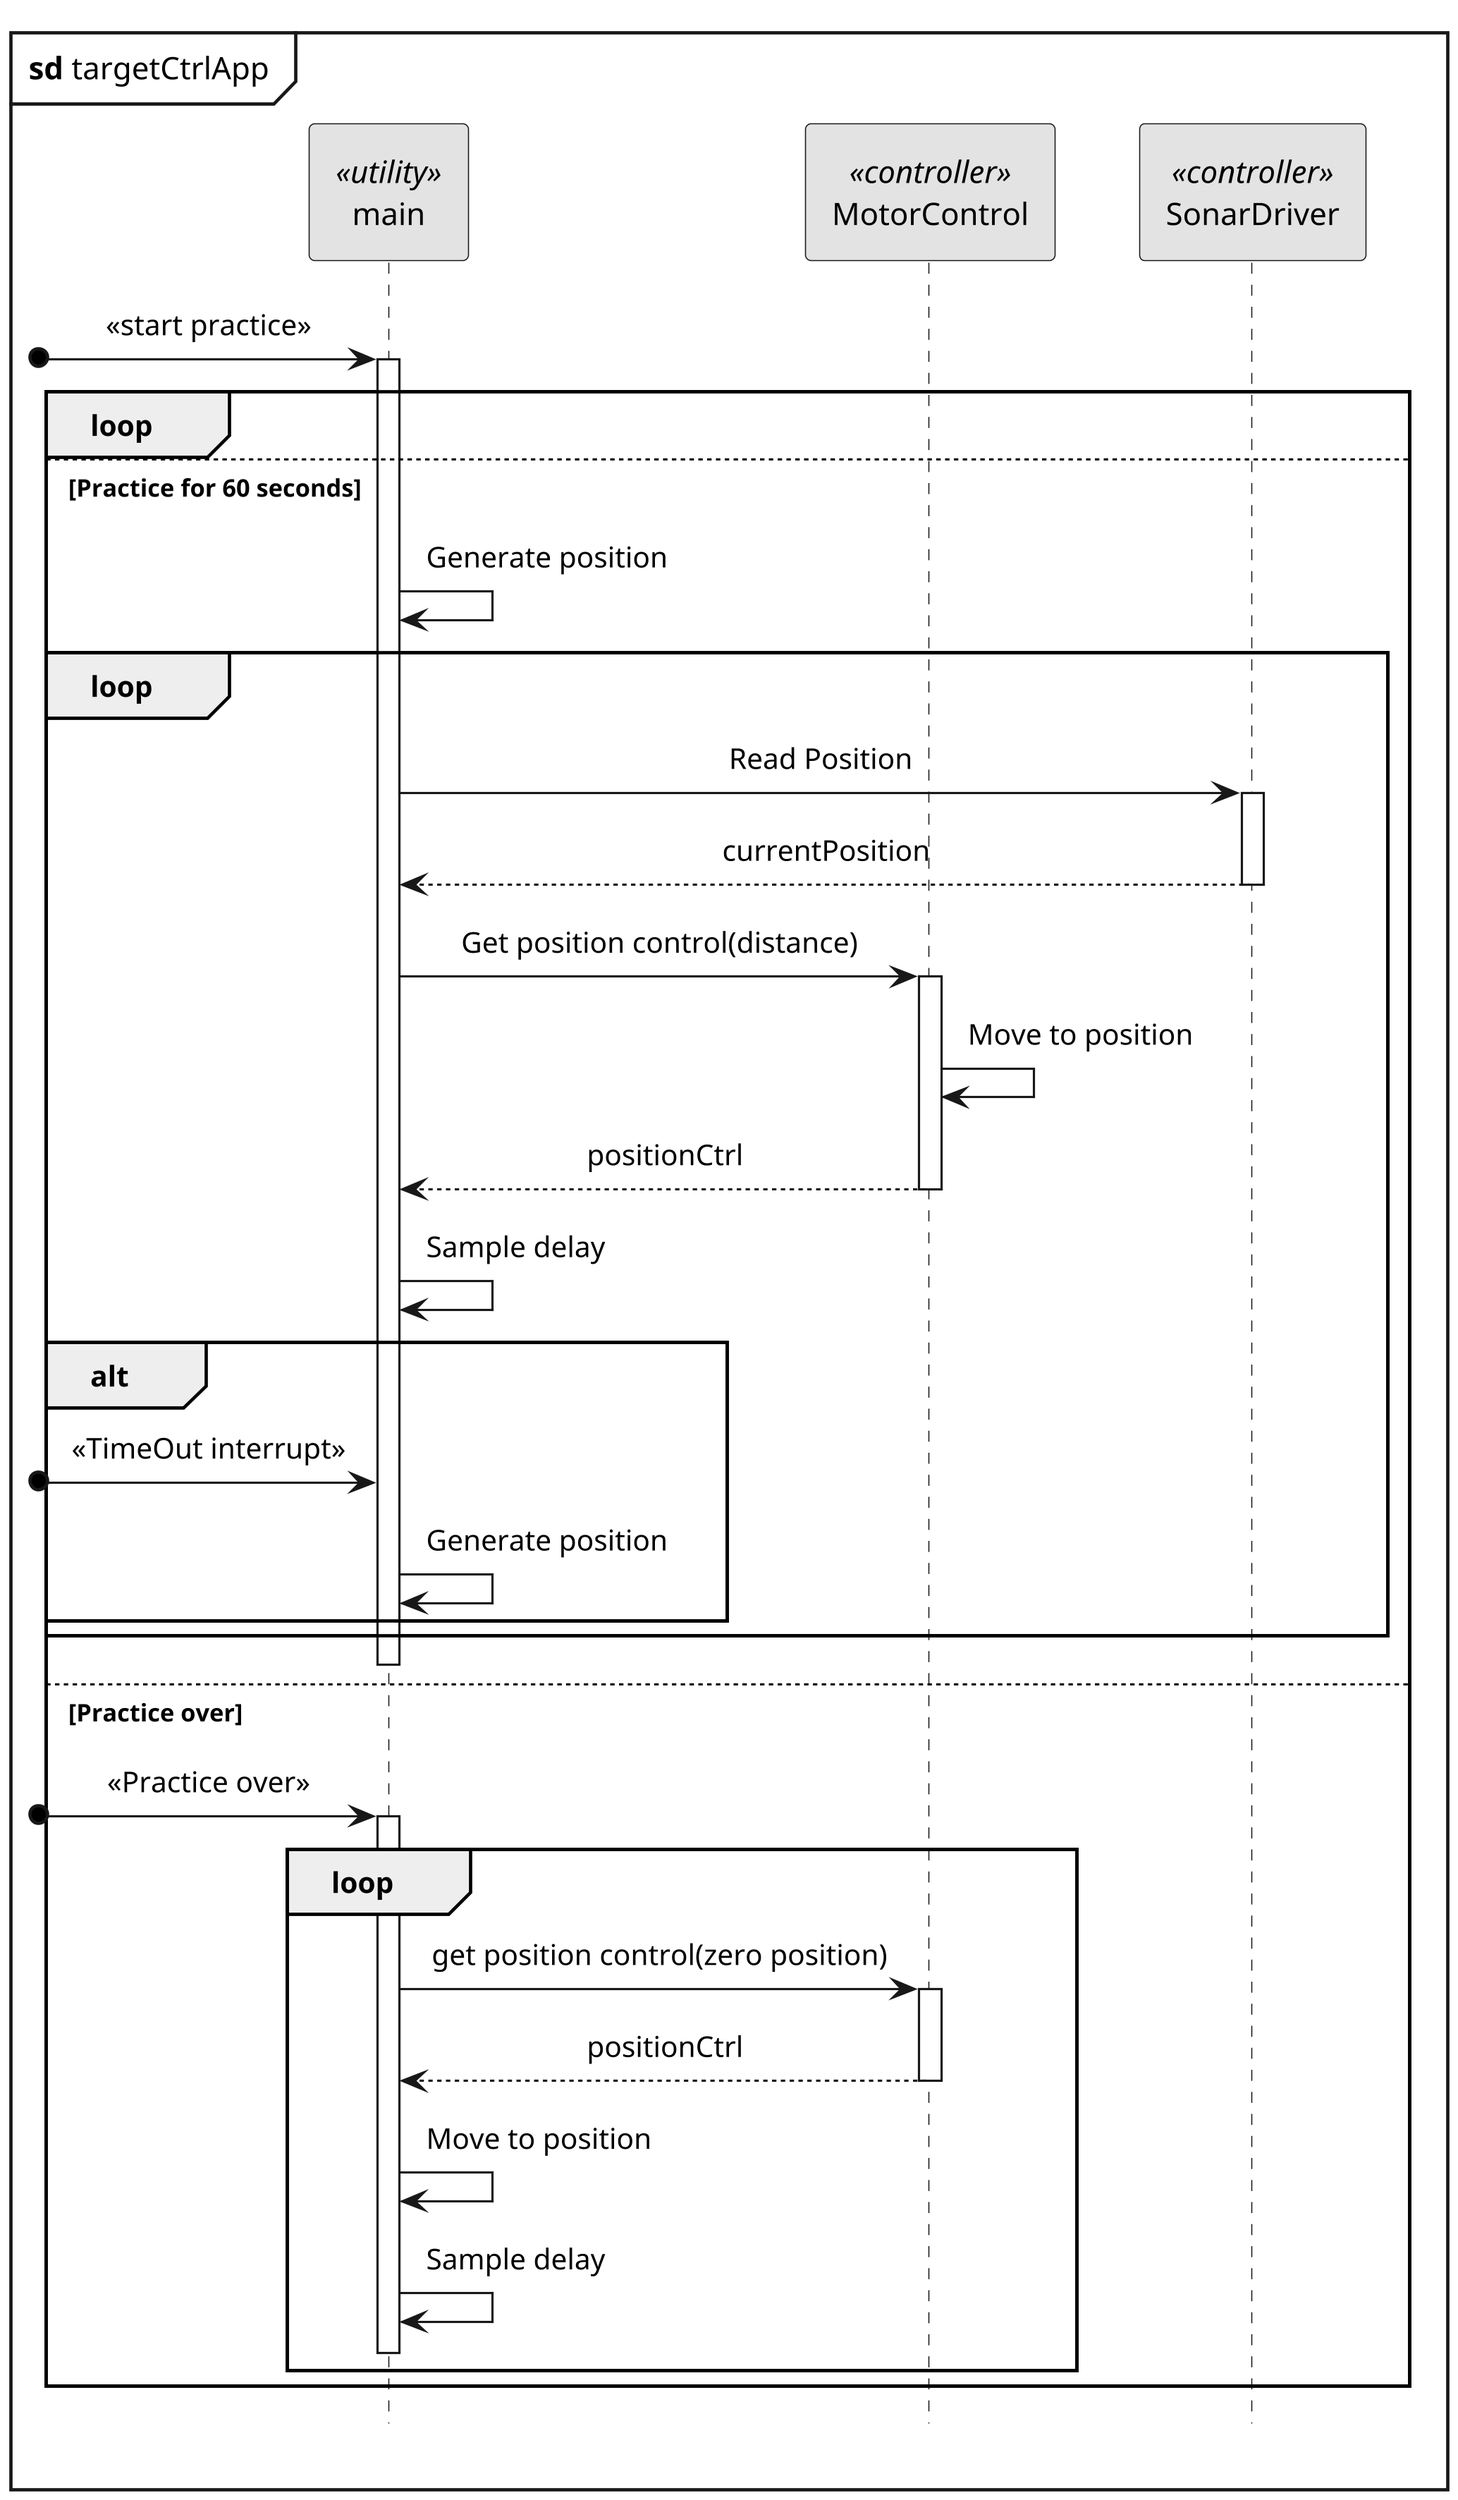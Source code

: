 @startuml targetCtrlApp_sd

hide footbox

skinparam {
    monochrome true
    dpi 300
    padding 5
    sequenceMessageAlign center
    packageStyle frame
    shadowing false
    'backgroundColor transparent
}

mainframe **sd** targetCtrlApp

participant main <<utility>>
participant MotorControl <<controller>>
participant SonarDriver <<controller>>

[o-> main: <<start practice>>
activate main

loop
    else Practice for 60 seconds
    main -> main: Generate position
    loop
        main -> SonarDriver: Read Position
        activate SonarDriver
        return currentPosition
        deactivate SonarDriver
        main -> MotorControl: Get position control(distance)
        activate MotorControl
        MotorControl -> MotorControl: Move to position
        return positionCtrl
        deactivate MotorControl
        main -> main: Sample delay

        alt 
            [o-> main: <<TimeOut interrupt>>
            main -> main: Generate position

        end
    end
    MotorControl -[hidden]> main

    deactivate main



    else Practice over
    
    [o-> main: <<Practice over>>
    activate main
    loop
        main -> MotorControl: get position control(zero position)
        activate MotorControl
        return positionCtrl
        deactivate MotorControl
        main -> main: Move to position
        main -> main: Sample delay
        MotorControl -[hidden]> main
        deactivate MotorControl
        deactivate main
    end
end

@enduml